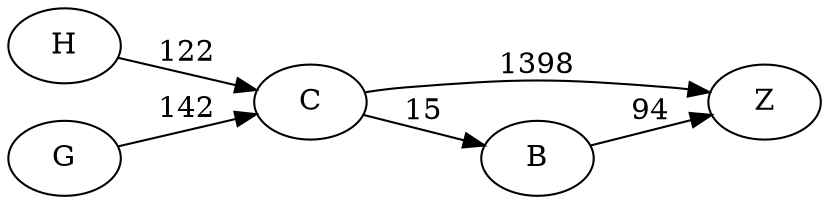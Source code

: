 digraph G {
	rankdir=LR size="8,5"
	C
	Z
	C -> Z [label=1398]
	C
	B
	C -> B [label=15]
	B
	Z
	B -> Z [label=94]
	H
	C
	H -> C [label=122]
	G
	C
	G -> C [label=142]
}
